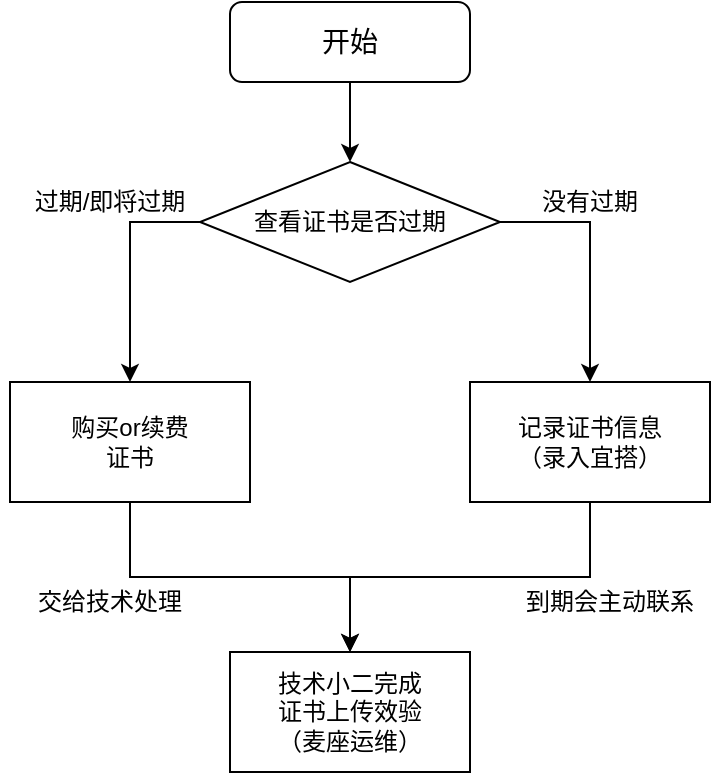 <mxfile version="14.4.3" type="github">
  <diagram id="iHhAssqrtmJp9EMEQn-V" name="Page-1">
    <mxGraphModel dx="923" dy="589" grid="1" gridSize="10" guides="1" tooltips="1" connect="1" arrows="1" fold="1" page="1" pageScale="1" pageWidth="827" pageHeight="1169" math="0" shadow="0">
      <root>
        <mxCell id="0" />
        <mxCell id="1" parent="0" />
        <mxCell id="Nm6_lM65ACZkUUXdZGKr-6" value="" style="edgeStyle=orthogonalEdgeStyle;rounded=0;orthogonalLoop=1;jettySize=auto;html=1;" edge="1" parent="1" source="Nm6_lM65ACZkUUXdZGKr-1" target="Nm6_lM65ACZkUUXdZGKr-2">
          <mxGeometry relative="1" as="geometry" />
        </mxCell>
        <mxCell id="Nm6_lM65ACZkUUXdZGKr-1" value="&lt;font style=&quot;font-size: 14px&quot;&gt;开始&lt;/font&gt;" style="rounded=1;whiteSpace=wrap;html=1;" vertex="1" parent="1">
          <mxGeometry x="330" y="200" width="120" height="40" as="geometry" />
        </mxCell>
        <mxCell id="Nm6_lM65ACZkUUXdZGKr-7" style="edgeStyle=orthogonalEdgeStyle;rounded=0;orthogonalLoop=1;jettySize=auto;html=1;entryX=0.5;entryY=0;entryDx=0;entryDy=0;" edge="1" parent="1" source="Nm6_lM65ACZkUUXdZGKr-2" target="Nm6_lM65ACZkUUXdZGKr-4">
          <mxGeometry relative="1" as="geometry">
            <Array as="points">
              <mxPoint x="280" y="310" />
            </Array>
          </mxGeometry>
        </mxCell>
        <mxCell id="Nm6_lM65ACZkUUXdZGKr-8" style="edgeStyle=orthogonalEdgeStyle;rounded=0;orthogonalLoop=1;jettySize=auto;html=1;" edge="1" parent="1" source="Nm6_lM65ACZkUUXdZGKr-2" target="Nm6_lM65ACZkUUXdZGKr-3">
          <mxGeometry relative="1" as="geometry">
            <Array as="points">
              <mxPoint x="510" y="310" />
            </Array>
          </mxGeometry>
        </mxCell>
        <mxCell id="Nm6_lM65ACZkUUXdZGKr-2" value="查看证书是否过期" style="rhombus;whiteSpace=wrap;html=1;" vertex="1" parent="1">
          <mxGeometry x="315" y="280" width="150" height="60" as="geometry" />
        </mxCell>
        <mxCell id="Nm6_lM65ACZkUUXdZGKr-10" style="edgeStyle=orthogonalEdgeStyle;rounded=0;orthogonalLoop=1;jettySize=auto;html=1;entryX=0.5;entryY=0;entryDx=0;entryDy=0;" edge="1" parent="1" source="Nm6_lM65ACZkUUXdZGKr-3" target="Nm6_lM65ACZkUUXdZGKr-5">
          <mxGeometry relative="1" as="geometry" />
        </mxCell>
        <mxCell id="Nm6_lM65ACZkUUXdZGKr-3" value="记录证书信息&lt;br&gt;（录入宜搭）" style="rounded=0;whiteSpace=wrap;html=1;" vertex="1" parent="1">
          <mxGeometry x="450" y="390" width="120" height="60" as="geometry" />
        </mxCell>
        <mxCell id="Nm6_lM65ACZkUUXdZGKr-9" style="edgeStyle=orthogonalEdgeStyle;rounded=0;orthogonalLoop=1;jettySize=auto;html=1;" edge="1" parent="1" source="Nm6_lM65ACZkUUXdZGKr-4" target="Nm6_lM65ACZkUUXdZGKr-5">
          <mxGeometry relative="1" as="geometry" />
        </mxCell>
        <mxCell id="Nm6_lM65ACZkUUXdZGKr-4" value="购买or续费&lt;br&gt;证书" style="rounded=0;whiteSpace=wrap;html=1;" vertex="1" parent="1">
          <mxGeometry x="220" y="390" width="120" height="60" as="geometry" />
        </mxCell>
        <mxCell id="Nm6_lM65ACZkUUXdZGKr-5" value="技术小二完成&lt;br&gt;证书上传效验&lt;br&gt;（麦座运维）" style="rounded=0;whiteSpace=wrap;html=1;" vertex="1" parent="1">
          <mxGeometry x="330" y="525" width="120" height="60" as="geometry" />
        </mxCell>
        <mxCell id="Nm6_lM65ACZkUUXdZGKr-11" value="过期/即将过期" style="text;html=1;strokeColor=none;fillColor=none;align=center;verticalAlign=middle;whiteSpace=wrap;rounded=0;" vertex="1" parent="1">
          <mxGeometry x="225" y="290" width="90" height="20" as="geometry" />
        </mxCell>
        <mxCell id="Nm6_lM65ACZkUUXdZGKr-12" value="没有过期" style="text;html=1;strokeColor=none;fillColor=none;align=center;verticalAlign=middle;whiteSpace=wrap;rounded=0;" vertex="1" parent="1">
          <mxGeometry x="465" y="290" width="90" height="20" as="geometry" />
        </mxCell>
        <mxCell id="Nm6_lM65ACZkUUXdZGKr-13" value="交给技术处理" style="text;html=1;strokeColor=none;fillColor=none;align=center;verticalAlign=middle;whiteSpace=wrap;rounded=0;" vertex="1" parent="1">
          <mxGeometry x="215" y="490" width="110" height="20" as="geometry" />
        </mxCell>
        <mxCell id="Nm6_lM65ACZkUUXdZGKr-15" value="到期会主动联系" style="text;html=1;strokeColor=none;fillColor=none;align=center;verticalAlign=middle;whiteSpace=wrap;rounded=0;" vertex="1" parent="1">
          <mxGeometry x="465" y="490" width="110" height="20" as="geometry" />
        </mxCell>
      </root>
    </mxGraphModel>
  </diagram>
</mxfile>
